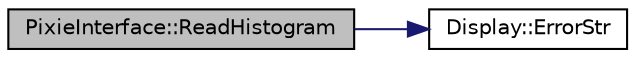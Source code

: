 digraph "PixieInterface::ReadHistogram"
{
  edge [fontname="Helvetica",fontsize="10",labelfontname="Helvetica",labelfontsize="10"];
  node [fontname="Helvetica",fontsize="10",shape=record];
  rankdir="LR";
  Node1 [label="PixieInterface::ReadHistogram",height=0.2,width=0.4,color="black", fillcolor="grey75", style="filled", fontcolor="black"];
  Node1 -> Node2 [color="midnightblue",fontsize="10",style="solid",fontname="Helvetica"];
  Node2 [label="Display::ErrorStr",height=0.2,width=0.4,color="black", fillcolor="white", style="filled",URL="$da/d6a/namespace_display.html#a762315ce58efcb1203edfcb74158f59b"];
}

